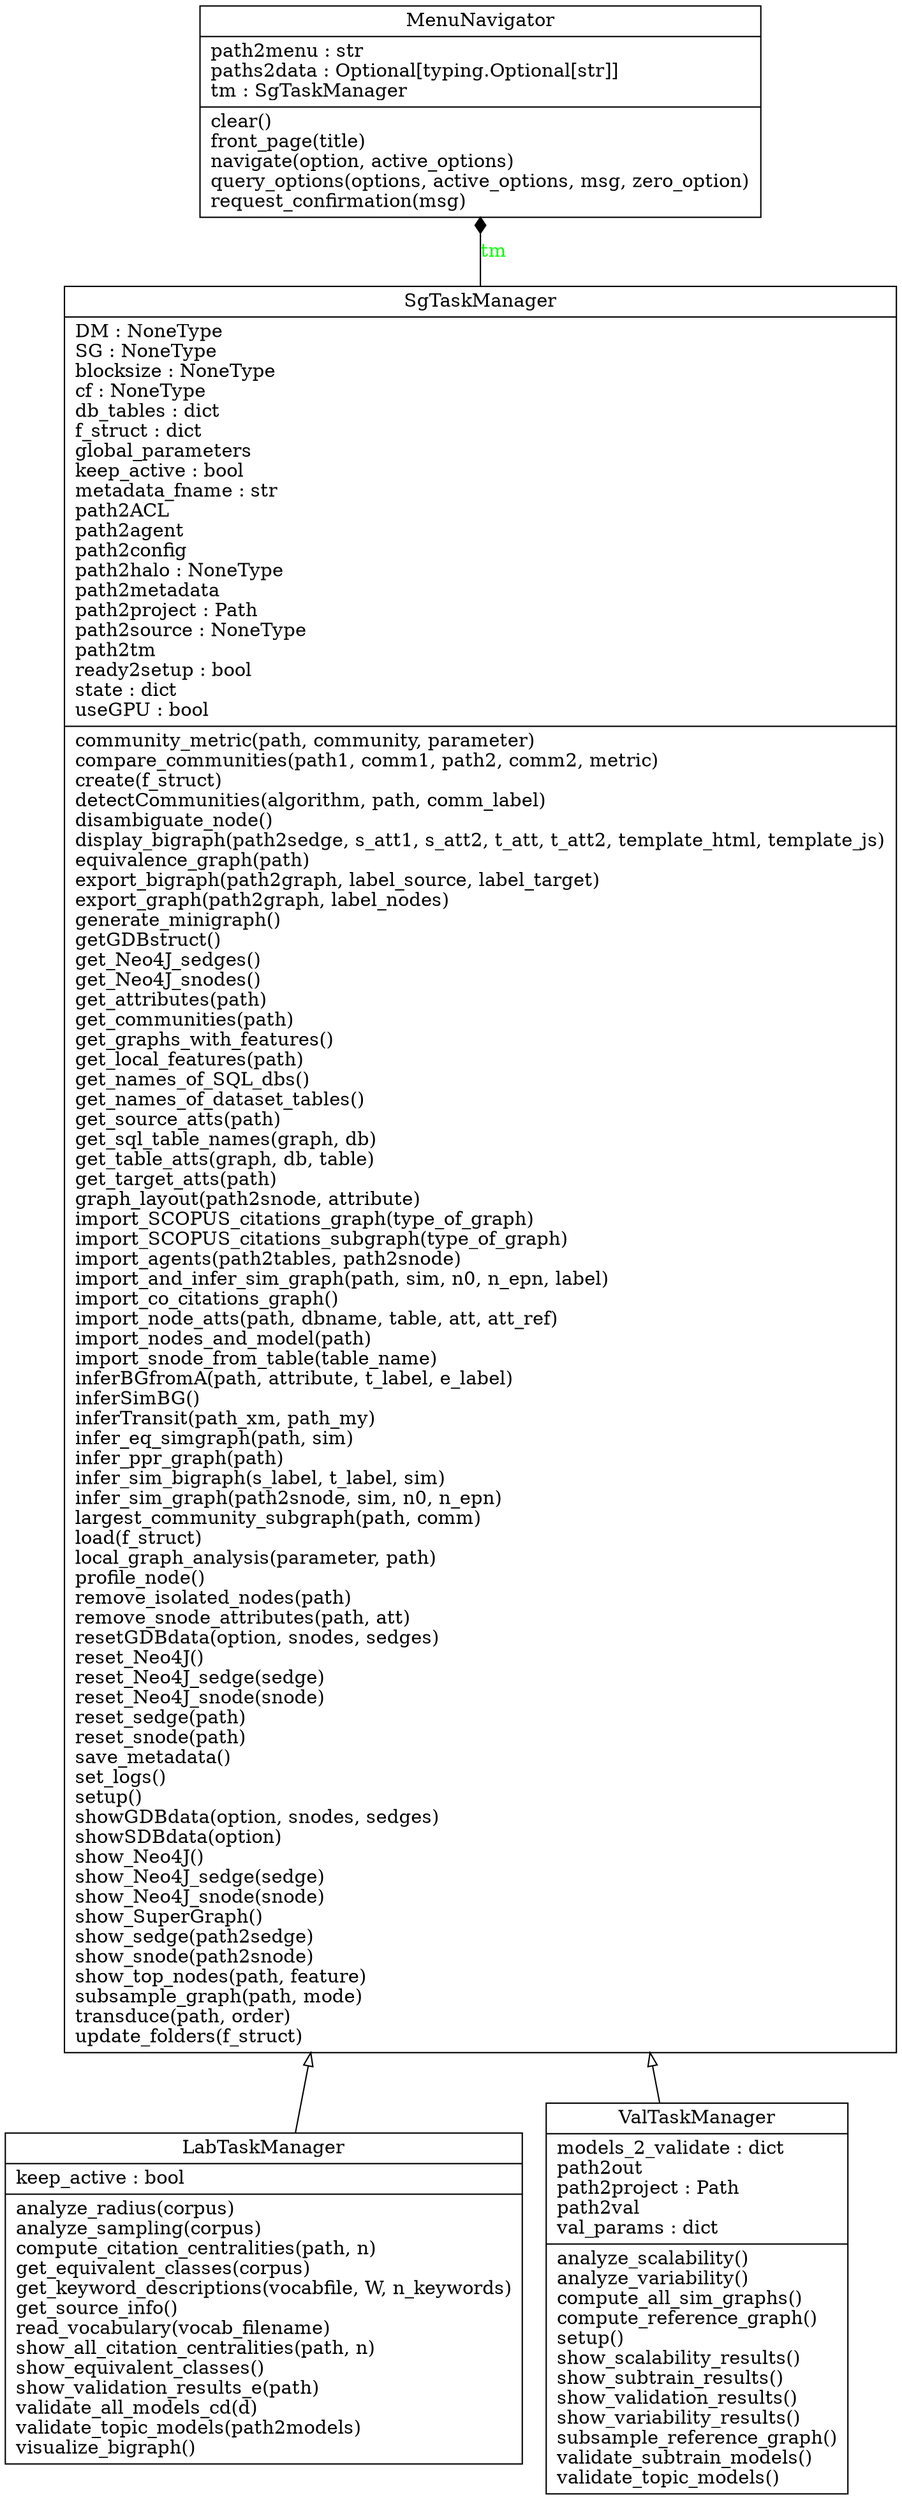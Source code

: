 digraph "classes" {
charset="utf-8"
rankdir=BT
"11" [label="{LabTaskManager|keep_active : bool\l|analyze_radius(corpus)\lanalyze_sampling(corpus)\lcompute_citation_centralities(path, n)\lget_equivalent_classes(corpus)\lget_keyword_descriptions(vocabfile, W, n_keywords)\lget_source_info()\lread_vocabulary(vocab_filename)\lshow_all_citation_centralities(path, n)\lshow_equivalent_classes()\lshow_validation_results_e(path)\lvalidate_all_models_cd(d)\lvalidate_topic_models(path2models)\lvisualize_bigraph()\l}", shape="record"];
"16" [label="{MenuNavigator|path2menu : str\lpaths2data : Optional[typing.Optional[str]]\ltm : SgTaskManager\l|clear()\lfront_page(title)\lnavigate(option, active_options)\lquery_options(options, active_options, msg, zero_option)\lrequest_confirmation(msg)\l}", shape="record"];
"19" [label="{SgTaskManager|DM : NoneType\lSG : NoneType\lblocksize : NoneType\lcf : NoneType\ldb_tables : dict\lf_struct : dict\lglobal_parameters\lkeep_active : bool\lmetadata_fname : str\lpath2ACL\lpath2agent\lpath2config\lpath2halo : NoneType\lpath2metadata\lpath2project : Path\lpath2source : NoneType\lpath2tm\lready2setup : bool\lstate : dict\luseGPU : bool\l|community_metric(path, community, parameter)\lcompare_communities(path1, comm1, path2, comm2, metric)\lcreate(f_struct)\ldetectCommunities(algorithm, path, comm_label)\ldisambiguate_node()\ldisplay_bigraph(path2sedge, s_att1, s_att2, t_att, t_att2, template_html, template_js)\lequivalence_graph(path)\lexport_bigraph(path2graph, label_source, label_target)\lexport_graph(path2graph, label_nodes)\lgenerate_minigraph()\lgetGDBstruct()\lget_Neo4J_sedges()\lget_Neo4J_snodes()\lget_attributes(path)\lget_communities(path)\lget_graphs_with_features()\lget_local_features(path)\lget_names_of_SQL_dbs()\lget_names_of_dataset_tables()\lget_source_atts(path)\lget_sql_table_names(graph, db)\lget_table_atts(graph, db, table)\lget_target_atts(path)\lgraph_layout(path2snode, attribute)\limport_SCOPUS_citations_graph(type_of_graph)\limport_SCOPUS_citations_subgraph(type_of_graph)\limport_agents(path2tables, path2snode)\limport_and_infer_sim_graph(path, sim, n0, n_epn, label)\limport_co_citations_graph()\limport_node_atts(path, dbname, table, att, att_ref)\limport_nodes_and_model(path)\limport_snode_from_table(table_name)\linferBGfromA(path, attribute, t_label, e_label)\linferSimBG()\linferTransit(path_xm, path_my)\linfer_eq_simgraph(path, sim)\linfer_ppr_graph(path)\linfer_sim_bigraph(s_label, t_label, sim)\linfer_sim_graph(path2snode, sim, n0, n_epn)\llargest_community_subgraph(path, comm)\lload(f_struct)\llocal_graph_analysis(parameter, path)\lprofile_node()\lremove_isolated_nodes(path)\lremove_snode_attributes(path, att)\lresetGDBdata(option, snodes, sedges)\lreset_Neo4J()\lreset_Neo4J_sedge(sedge)\lreset_Neo4J_snode(snode)\lreset_sedge(path)\lreset_snode(path)\lsave_metadata()\lset_logs()\lsetup()\lshowGDBdata(option, snodes, sedges)\lshowSDBdata(option)\lshow_Neo4J()\lshow_Neo4J_sedge(sedge)\lshow_Neo4J_snode(snode)\lshow_SuperGraph()\lshow_sedge(path2sedge)\lshow_snode(path2snode)\lshow_top_nodes(path, feature)\lsubsample_graph(path, mode)\ltransduce(path, order)\lupdate_folders(f_struct)\l}", shape="record"];
"26" [label="{ValTaskManager|models_2_validate : dict\lpath2out\lpath2project : Path\lpath2val\lval_params : dict\l|analyze_scalability()\lanalyze_variability()\lcompute_all_sim_graphs()\lcompute_reference_graph()\lsetup()\lshow_scalability_results()\lshow_subtrain_results()\lshow_validation_results()\lshow_variability_results()\lsubsample_reference_graph()\lvalidate_subtrain_models()\lvalidate_topic_models()\l}", shape="record"];
"11" -> "19" [arrowhead="empty", arrowtail="none"];
"26" -> "19" [arrowhead="empty", arrowtail="none"];
"19" -> "16" [arrowhead="diamond", arrowtail="none", fontcolor="green", label="tm", style="solid"];
}
